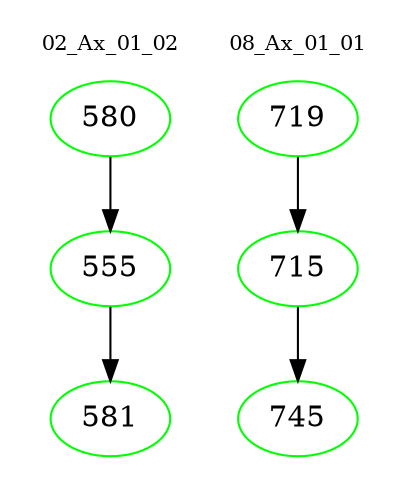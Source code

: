 digraph{
subgraph cluster_0 {
color = white
label = "02_Ax_01_02";
fontsize=10;
T0_580 [label="580", color="green"]
T0_580 -> T0_555 [color="black"]
T0_555 [label="555", color="green"]
T0_555 -> T0_581 [color="black"]
T0_581 [label="581", color="green"]
}
subgraph cluster_1 {
color = white
label = "08_Ax_01_01";
fontsize=10;
T1_719 [label="719", color="green"]
T1_719 -> T1_715 [color="black"]
T1_715 [label="715", color="green"]
T1_715 -> T1_745 [color="black"]
T1_745 [label="745", color="green"]
}
}
